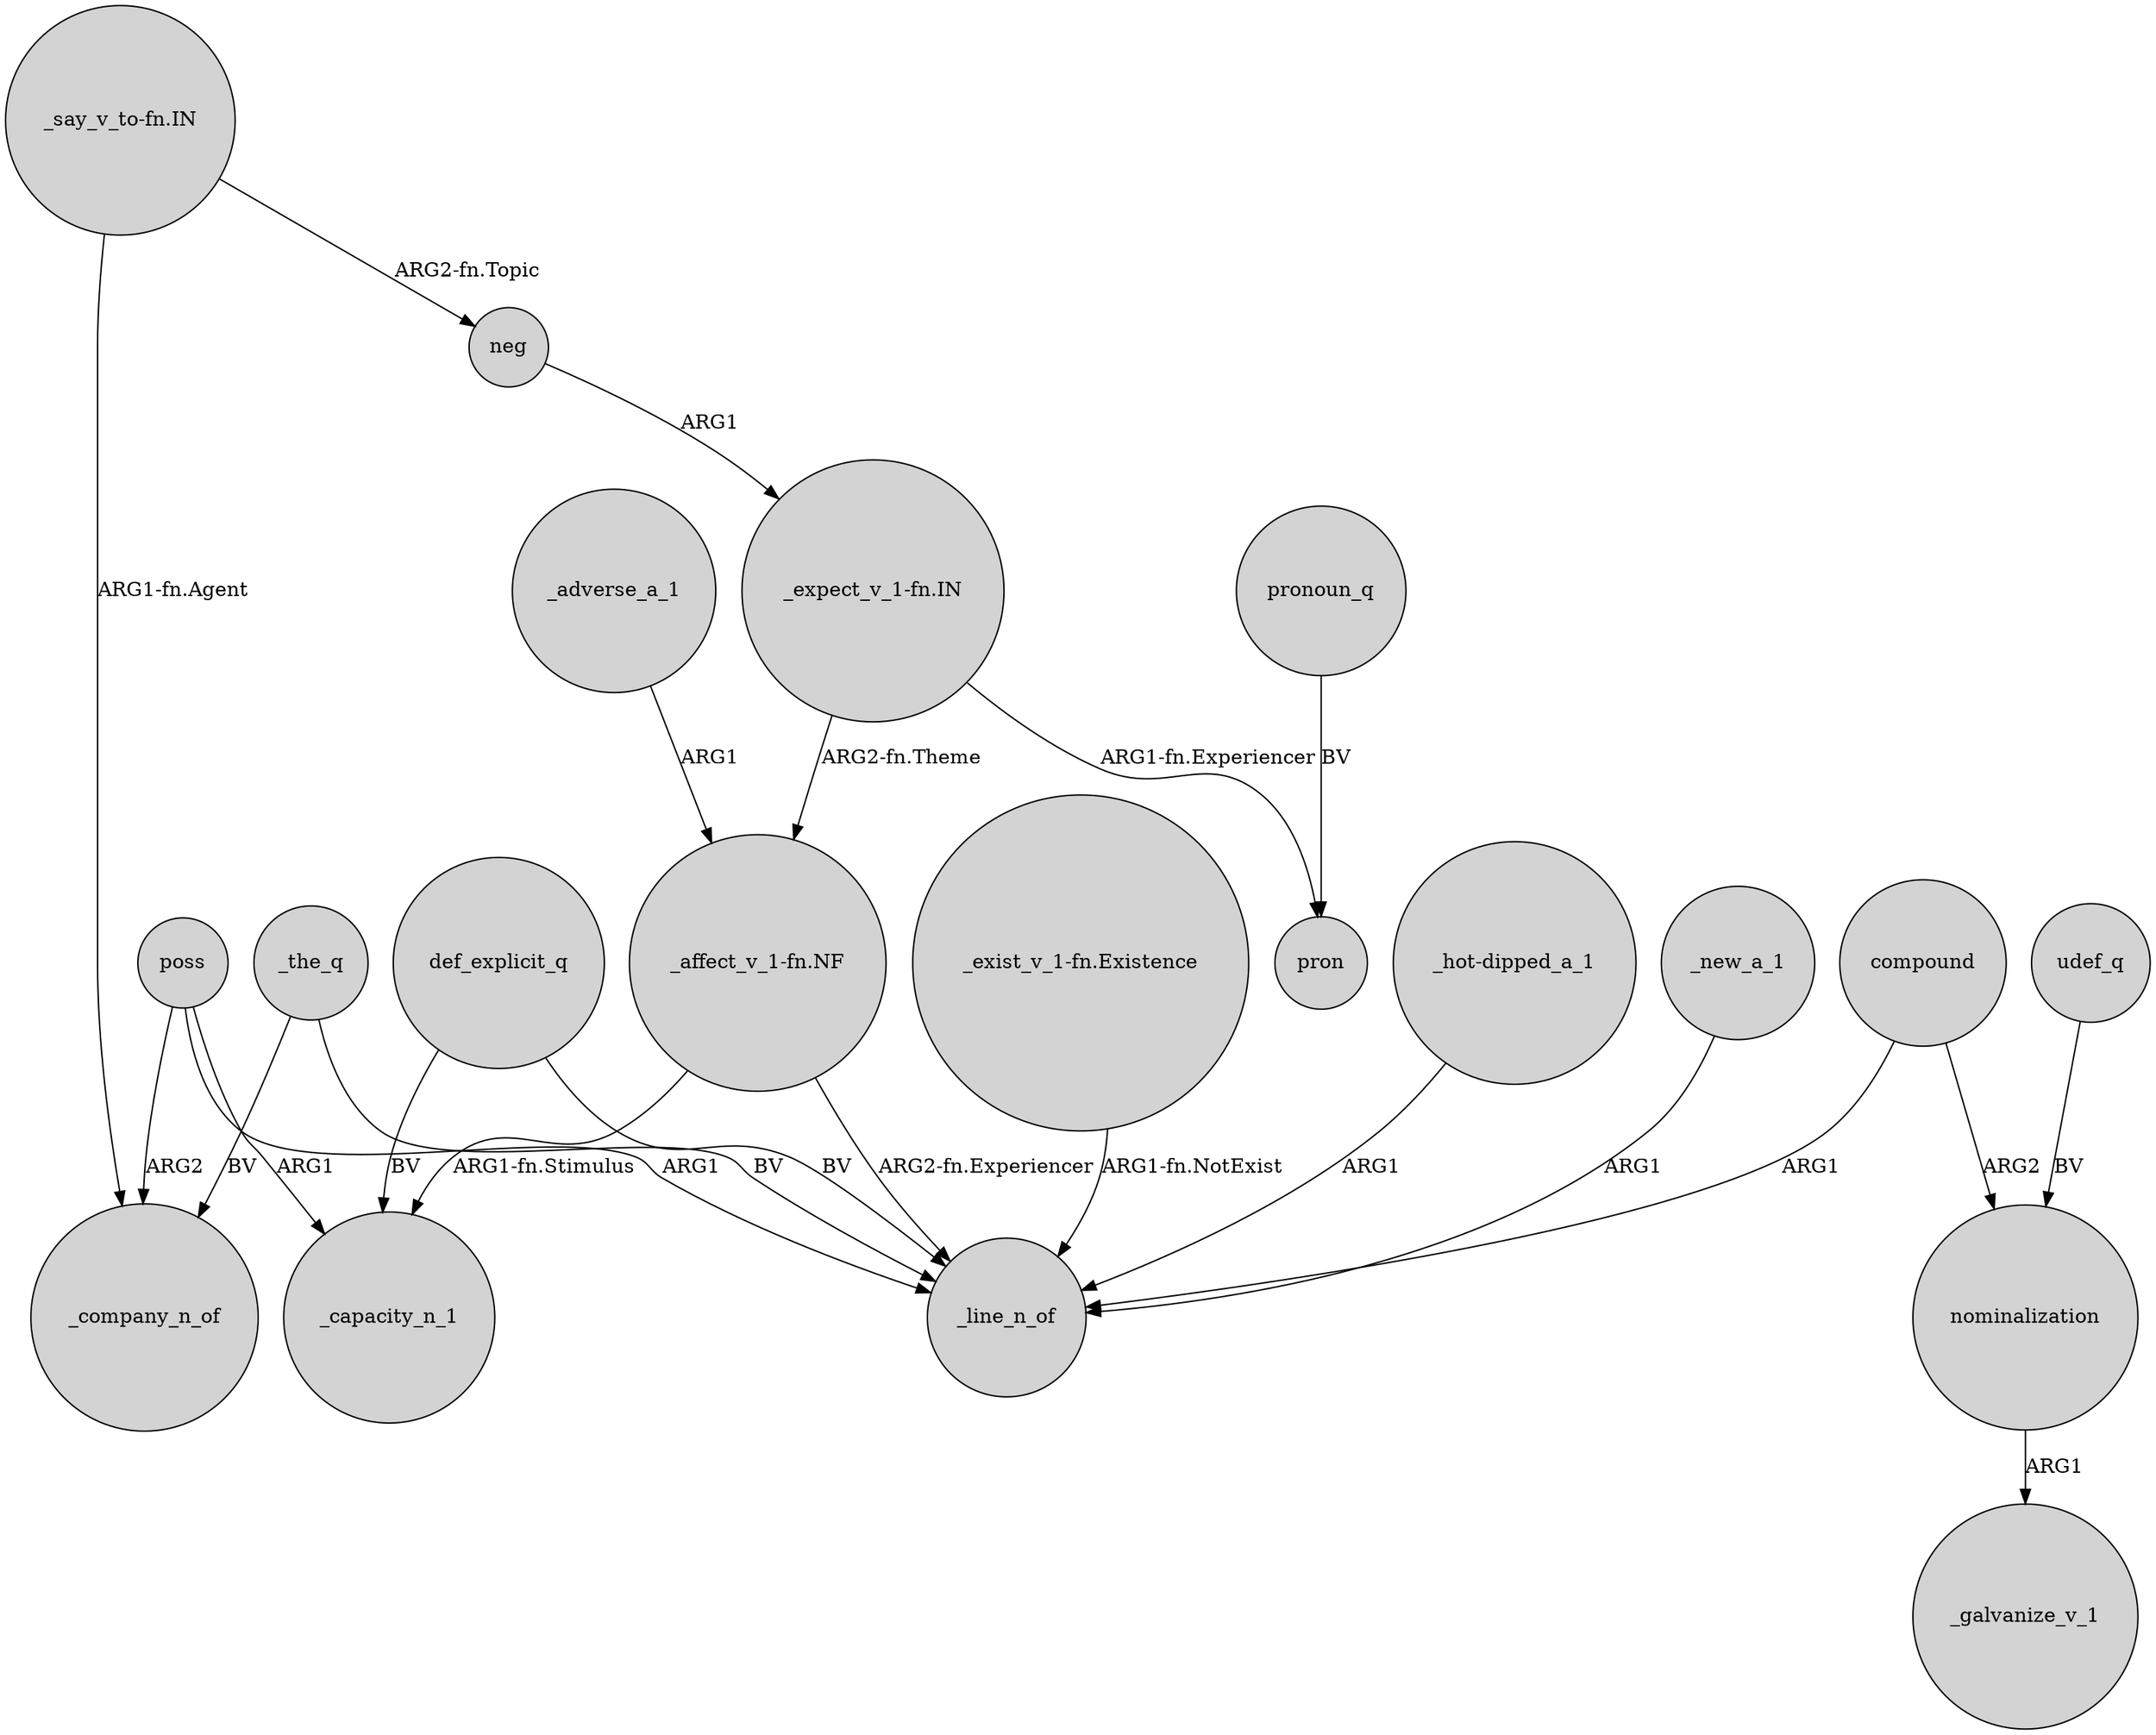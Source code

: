 digraph {
	node [shape=circle style=filled]
	_adverse_a_1 -> "_affect_v_1-fn.NF" [label=ARG1]
	_new_a_1 -> _line_n_of [label=ARG1]
	def_explicit_q -> _line_n_of [label=BV]
	_the_q -> _line_n_of [label=BV]
	"_hot-dipped_a_1" -> _line_n_of [label=ARG1]
	compound -> nominalization [label=ARG2]
	_the_q -> _company_n_of [label=BV]
	pronoun_q -> pron [label=BV]
	compound -> _line_n_of [label=ARG1]
	nominalization -> _galvanize_v_1 [label=ARG1]
	poss -> _line_n_of [label=ARG1]
	"_exist_v_1-fn.Existence" -> _line_n_of [label="ARG1-fn.NotExist"]
	def_explicit_q -> _capacity_n_1 [label=BV]
	poss -> _capacity_n_1 [label=ARG1]
	udef_q -> nominalization [label=BV]
	"_affect_v_1-fn.NF" -> _capacity_n_1 [label="ARG1-fn.Stimulus"]
	"_expect_v_1-fn.IN" -> pron [label="ARG1-fn.Experiencer"]
	"_say_v_to-fn.IN" -> _company_n_of [label="ARG1-fn.Agent"]
	"_say_v_to-fn.IN" -> neg [label="ARG2-fn.Topic"]
	poss -> _company_n_of [label=ARG2]
	"_affect_v_1-fn.NF" -> _line_n_of [label="ARG2-fn.Experiencer"]
	neg -> "_expect_v_1-fn.IN" [label=ARG1]
	"_expect_v_1-fn.IN" -> "_affect_v_1-fn.NF" [label="ARG2-fn.Theme"]
}
